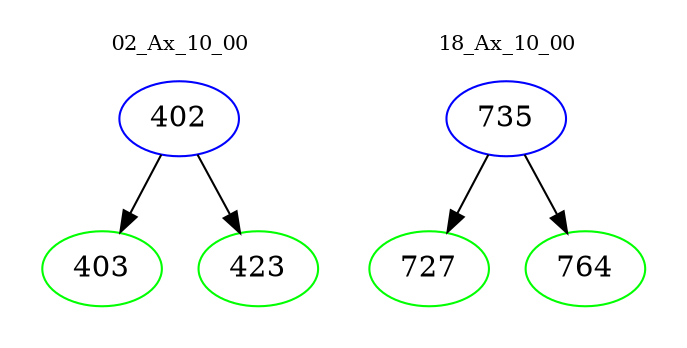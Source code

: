 digraph{
subgraph cluster_0 {
color = white
label = "02_Ax_10_00";
fontsize=10;
T0_402 [label="402", color="blue"]
T0_402 -> T0_403 [color="black"]
T0_403 [label="403", color="green"]
T0_402 -> T0_423 [color="black"]
T0_423 [label="423", color="green"]
}
subgraph cluster_1 {
color = white
label = "18_Ax_10_00";
fontsize=10;
T1_735 [label="735", color="blue"]
T1_735 -> T1_727 [color="black"]
T1_727 [label="727", color="green"]
T1_735 -> T1_764 [color="black"]
T1_764 [label="764", color="green"]
}
}
